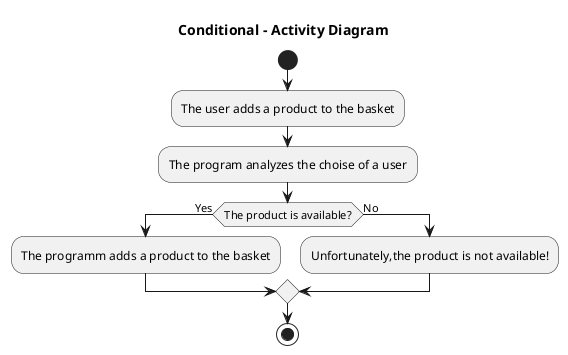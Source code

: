 @startuml
title Conditional - Activity Diagram 

start
:The user adds a product to the basket;
:The program analyzes the choise of a user;
if (The product is available?) then (Yes)
:The programm adds a product to the basket;
else (No)
:Unfortunately,the product is not available!;
endif
stop

@enduml
